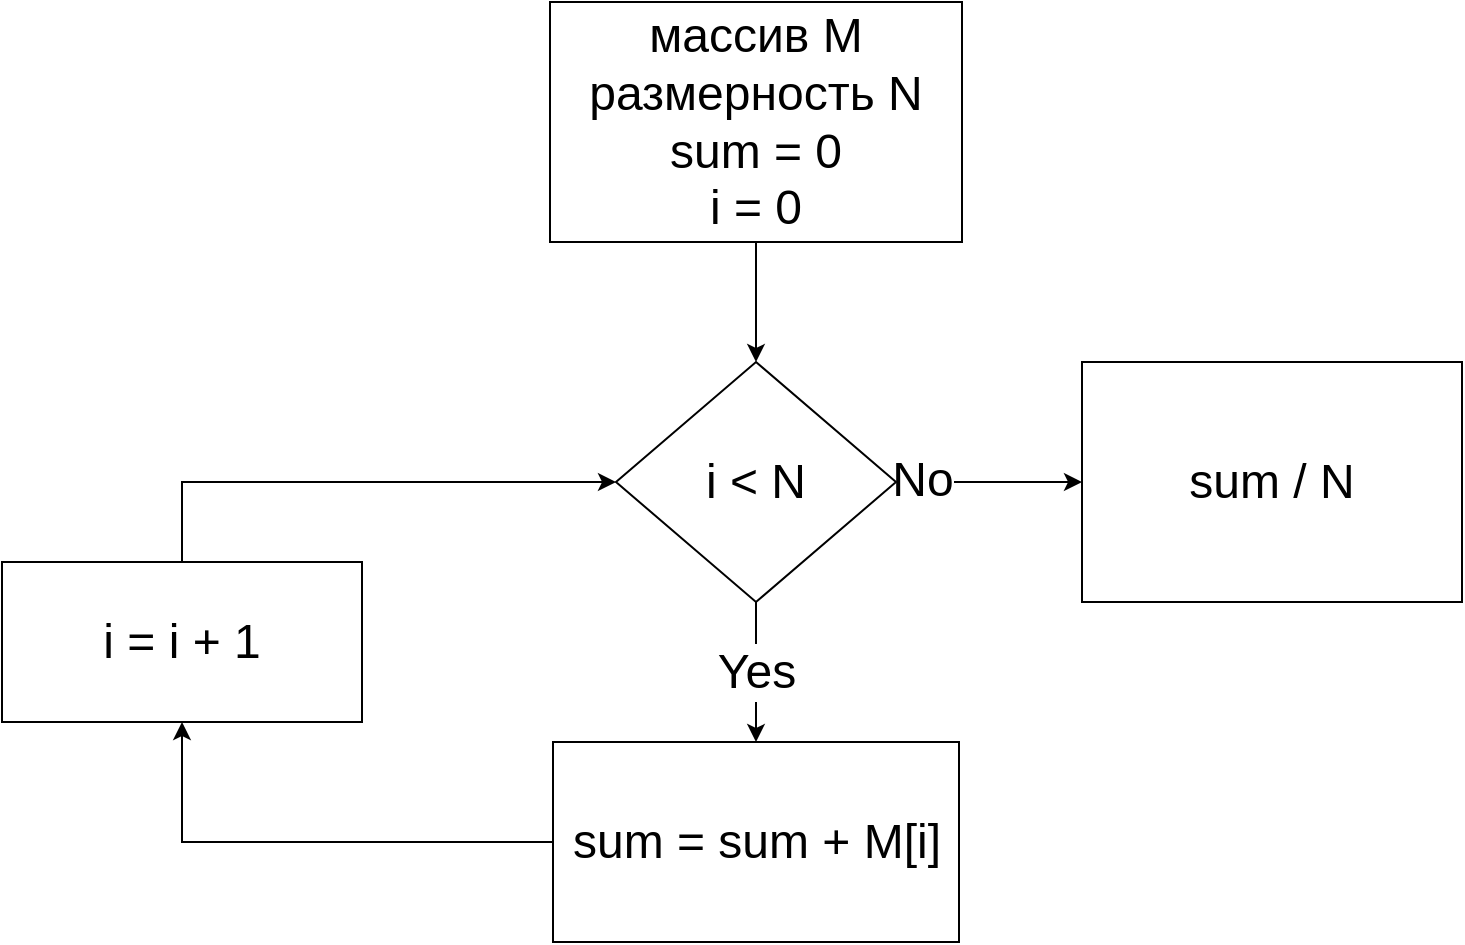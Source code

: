 <mxfile version="20.2.3" type="github">
  <diagram id="tSQh2qXFKzJCv8DqPP2f" name="Страница 1">
    <mxGraphModel dx="868" dy="493" grid="1" gridSize="10" guides="1" tooltips="1" connect="1" arrows="1" fold="1" page="1" pageScale="1" pageWidth="827" pageHeight="1169" math="0" shadow="0">
      <root>
        <mxCell id="0" />
        <mxCell id="1" parent="0" />
        <mxCell id="ZPYo78vsdB8HeNrnGFiV-3" style="edgeStyle=orthogonalEdgeStyle;rounded=0;orthogonalLoop=1;jettySize=auto;html=1;exitX=0.5;exitY=1;exitDx=0;exitDy=0;entryX=0.5;entryY=0;entryDx=0;entryDy=0;fontSize=24;" edge="1" parent="1" source="ZPYo78vsdB8HeNrnGFiV-1" target="ZPYo78vsdB8HeNrnGFiV-2">
          <mxGeometry relative="1" as="geometry" />
        </mxCell>
        <mxCell id="ZPYo78vsdB8HeNrnGFiV-1" value="&lt;font style=&quot;font-size: 24px;&quot;&gt;массив M&lt;br&gt;размерность N&lt;br&gt;sum = 0&lt;br&gt;i = 0&lt;br&gt;&lt;/font&gt;" style="rounded=0;whiteSpace=wrap;html=1;" vertex="1" parent="1">
          <mxGeometry x="354" y="60" width="206" height="120" as="geometry" />
        </mxCell>
        <mxCell id="ZPYo78vsdB8HeNrnGFiV-6" style="edgeStyle=orthogonalEdgeStyle;rounded=0;orthogonalLoop=1;jettySize=auto;html=1;exitX=1;exitY=0.5;exitDx=0;exitDy=0;entryX=0;entryY=0.5;entryDx=0;entryDy=0;fontSize=24;" edge="1" parent="1" source="ZPYo78vsdB8HeNrnGFiV-2" target="ZPYo78vsdB8HeNrnGFiV-5">
          <mxGeometry relative="1" as="geometry" />
        </mxCell>
        <mxCell id="ZPYo78vsdB8HeNrnGFiV-7" value="No" style="edgeLabel;html=1;align=center;verticalAlign=middle;resizable=0;points=[];fontSize=24;" vertex="1" connectable="0" parent="ZPYo78vsdB8HeNrnGFiV-6">
          <mxGeometry x="-0.718" y="1" relative="1" as="geometry">
            <mxPoint as="offset" />
          </mxGeometry>
        </mxCell>
        <mxCell id="ZPYo78vsdB8HeNrnGFiV-10" value="Yes&lt;br&gt;" style="edgeStyle=orthogonalEdgeStyle;rounded=0;orthogonalLoop=1;jettySize=auto;html=1;exitX=0.5;exitY=1;exitDx=0;exitDy=0;fontSize=24;" edge="1" parent="1" source="ZPYo78vsdB8HeNrnGFiV-2" target="ZPYo78vsdB8HeNrnGFiV-9">
          <mxGeometry relative="1" as="geometry" />
        </mxCell>
        <mxCell id="ZPYo78vsdB8HeNrnGFiV-2" value="i &amp;lt; N" style="rhombus;whiteSpace=wrap;html=1;fontSize=24;" vertex="1" parent="1">
          <mxGeometry x="387" y="240" width="140" height="120" as="geometry" />
        </mxCell>
        <mxCell id="ZPYo78vsdB8HeNrnGFiV-5" value="sum / N" style="rounded=0;whiteSpace=wrap;html=1;fontSize=24;" vertex="1" parent="1">
          <mxGeometry x="620" y="240" width="190" height="120" as="geometry" />
        </mxCell>
        <mxCell id="ZPYo78vsdB8HeNrnGFiV-14" style="edgeStyle=orthogonalEdgeStyle;rounded=0;orthogonalLoop=1;jettySize=auto;html=1;exitX=0;exitY=0.5;exitDx=0;exitDy=0;entryX=0.5;entryY=1;entryDx=0;entryDy=0;fontSize=24;" edge="1" parent="1" source="ZPYo78vsdB8HeNrnGFiV-9" target="ZPYo78vsdB8HeNrnGFiV-11">
          <mxGeometry relative="1" as="geometry" />
        </mxCell>
        <mxCell id="ZPYo78vsdB8HeNrnGFiV-9" value="sum = sum + M[i]" style="rounded=0;whiteSpace=wrap;html=1;fontSize=24;" vertex="1" parent="1">
          <mxGeometry x="355.5" y="430" width="203" height="100" as="geometry" />
        </mxCell>
        <mxCell id="ZPYo78vsdB8HeNrnGFiV-13" style="edgeStyle=orthogonalEdgeStyle;rounded=0;orthogonalLoop=1;jettySize=auto;html=1;exitX=0.5;exitY=0;exitDx=0;exitDy=0;entryX=0;entryY=0.5;entryDx=0;entryDy=0;fontSize=24;" edge="1" parent="1" source="ZPYo78vsdB8HeNrnGFiV-11" target="ZPYo78vsdB8HeNrnGFiV-2">
          <mxGeometry relative="1" as="geometry" />
        </mxCell>
        <mxCell id="ZPYo78vsdB8HeNrnGFiV-11" value="i = i + 1" style="rounded=0;whiteSpace=wrap;html=1;fontSize=24;" vertex="1" parent="1">
          <mxGeometry x="80" y="340" width="180" height="80" as="geometry" />
        </mxCell>
      </root>
    </mxGraphModel>
  </diagram>
</mxfile>
